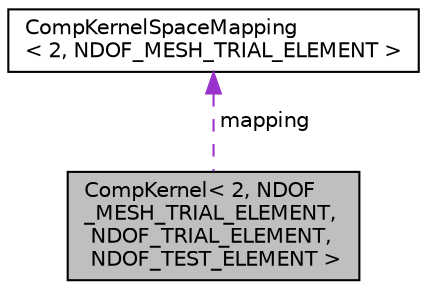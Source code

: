 digraph "CompKernel&lt; 2, NDOF_MESH_TRIAL_ELEMENT, NDOF_TRIAL_ELEMENT, NDOF_TEST_ELEMENT &gt;"
{
 // LATEX_PDF_SIZE
  edge [fontname="Helvetica",fontsize="10",labelfontname="Helvetica",labelfontsize="10"];
  node [fontname="Helvetica",fontsize="10",shape=record];
  Node1 [label="CompKernel\< 2, NDOF\l_MESH_TRIAL_ELEMENT,\l NDOF_TRIAL_ELEMENT,\l NDOF_TEST_ELEMENT \>",height=0.2,width=0.4,color="black", fillcolor="grey75", style="filled", fontcolor="black",tooltip=" "];
  Node2 -> Node1 [dir="back",color="darkorchid3",fontsize="10",style="dashed",label=" mapping" ,fontname="Helvetica"];
  Node2 [label="CompKernelSpaceMapping\l\< 2, NDOF_MESH_TRIAL_ELEMENT \>",height=0.2,width=0.4,color="black", fillcolor="white", style="filled",URL="$classCompKernelSpaceMapping_3_012_00_01NDOF__MESH__TRIAL__ELEMENT_01_4.html",tooltip=" "];
}
